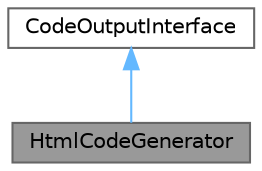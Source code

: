digraph "HtmlCodeGenerator"
{
 // INTERACTIVE_SVG=YES
 // LATEX_PDF_SIZE
  bgcolor="transparent";
  edge [fontname=Helvetica,fontsize=10,labelfontname=Helvetica,labelfontsize=10];
  node [fontname=Helvetica,fontsize=10,shape=box,height=0.2,width=0.4];
  Node1 [label="HtmlCodeGenerator",height=0.2,width=0.4,color="gray40", fillcolor="grey60", style="filled", fontcolor="black",tooltip="Generator for HTML code fragments."];
  Node2 -> Node1 [dir="back",color="steelblue1",style="solid"];
  Node2 [label="CodeOutputInterface",height=0.2,width=0.4,color="gray40", fillcolor="white", style="filled",URL="$d5/d9c/class_code_output_interface.html",tooltip="Output interface for code parser."];
}
